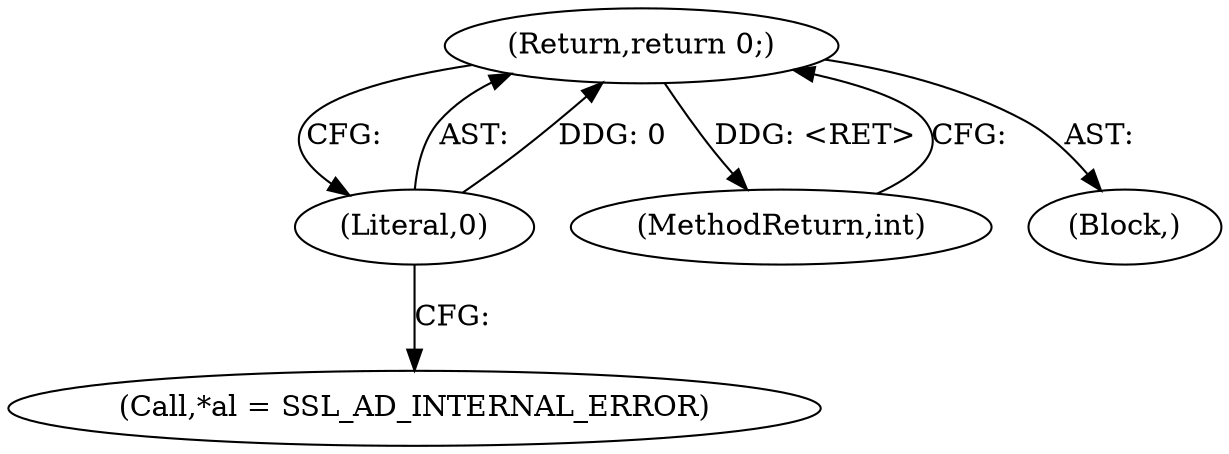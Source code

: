 digraph "1_openssl_2c0d295e26306e15a92eb23a84a1802005c1c137@del" {
"1001079" [label="(Return,return 0;)"];
"1001080" [label="(Literal,0)"];
"1001080" [label="(Literal,0)"];
"1001268" [label="(MethodReturn,int)"];
"1001072" [label="(Block,)"];
"1001075" [label="(Call,*al = SSL_AD_INTERNAL_ERROR)"];
"1001079" [label="(Return,return 0;)"];
"1001079" -> "1001072"  [label="AST: "];
"1001079" -> "1001080"  [label="CFG: "];
"1001080" -> "1001079"  [label="AST: "];
"1001268" -> "1001079"  [label="CFG: "];
"1001079" -> "1001268"  [label="DDG: <RET>"];
"1001080" -> "1001079"  [label="DDG: 0"];
"1001080" -> "1001075"  [label="CFG: "];
}
